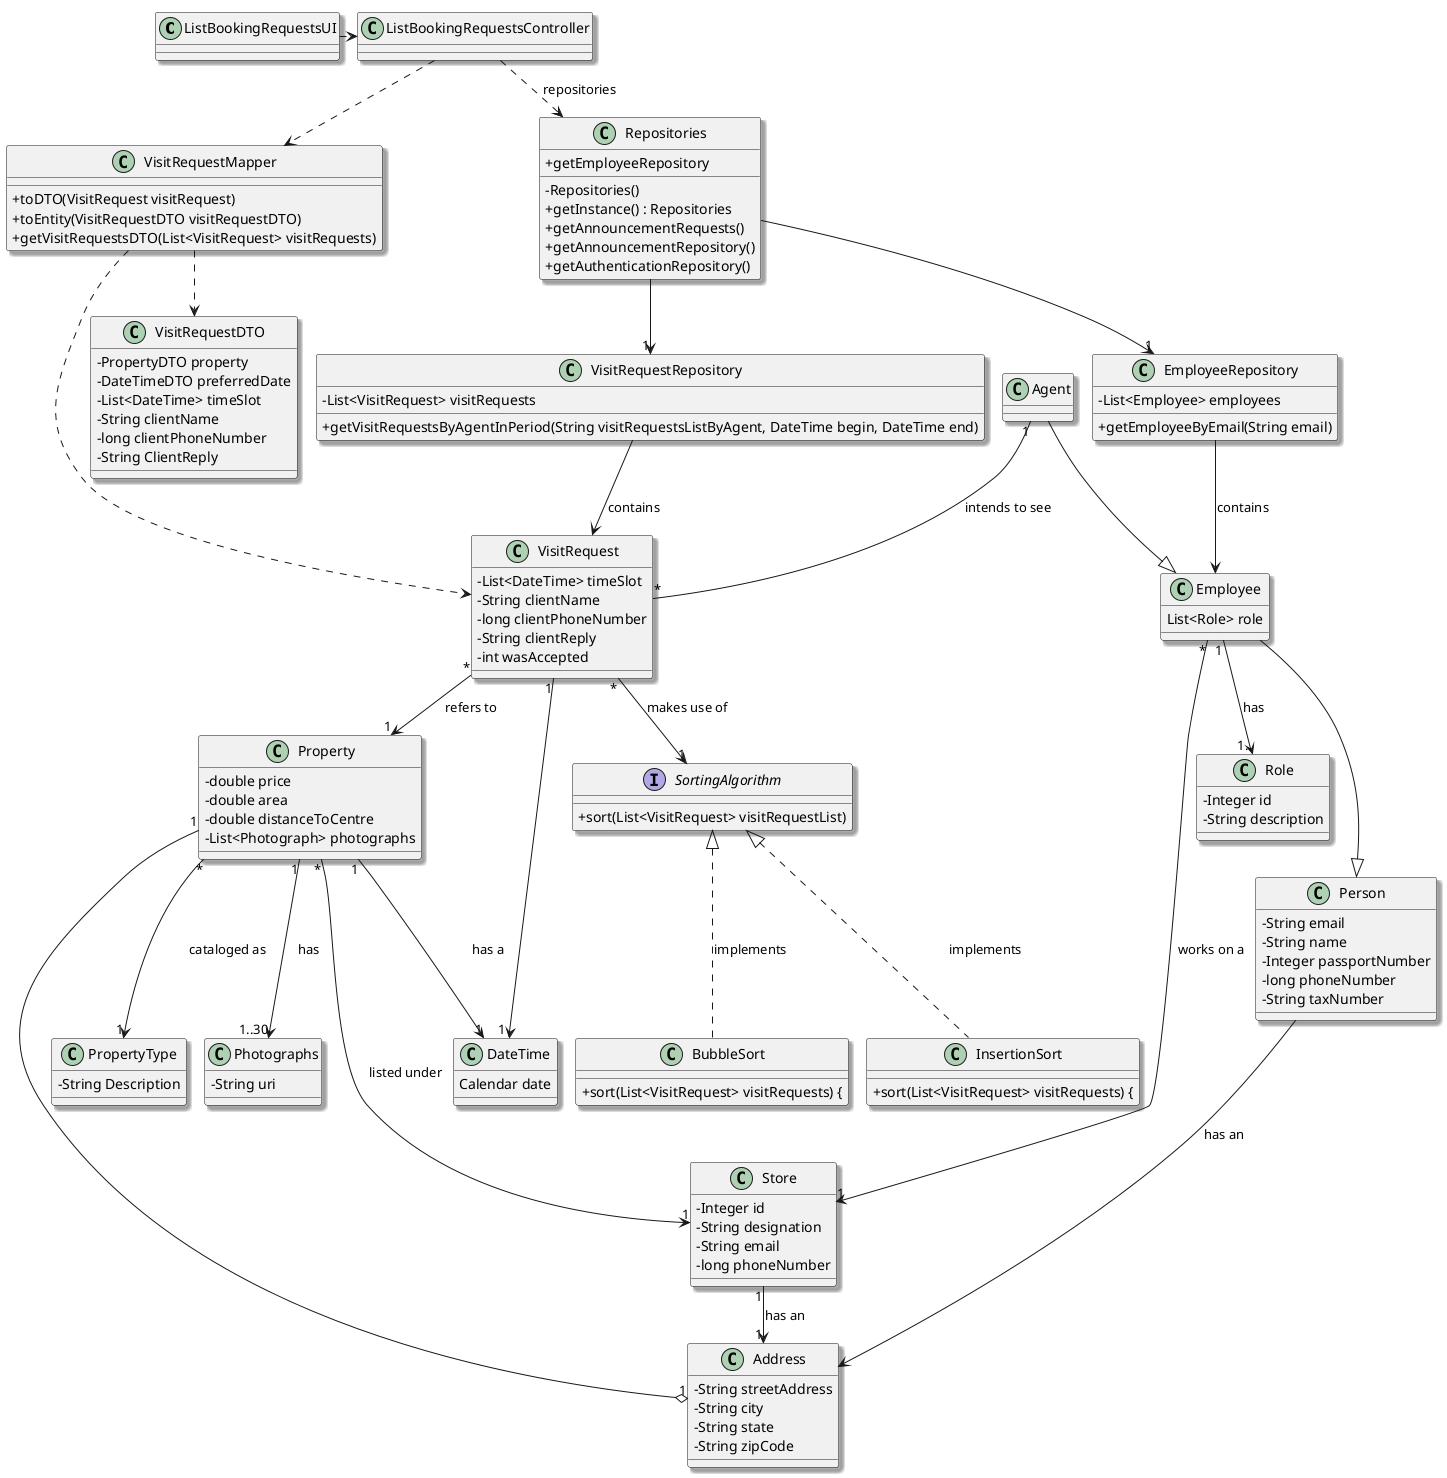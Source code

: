 @startuml
'skinparam monochrome true
skinparam packageStyle rectangle
skinparam shadowing true
'skinparam linetype polyline
skinparam linetype orto
'skinparam nodesep 50
!pragma layout smetana

skinparam classAttributeIconSize 0

'left to right direction

class ListBookingRequestsUI{

}

class ListBookingRequestsController{
}

class Repositories {
- Repositories()
+ getInstance() : Repositories
+ getAnnouncementRequests()
+ getAnnouncementRepository()
+getAuthenticationRepository()
+getEmployeeRepository

}

class VisitRequestRepository{
- List<VisitRequest> visitRequests
+ getVisitRequestsByAgentInPeriod(String visitRequestsListByAgent, DateTime begin, DateTime end)
}

class EmployeeRepository{
-List<Employee> employees
+getEmployeeByEmail(String email)


}

class VisitRequest{
-List<DateTime> timeSlot
-String clientName
-long clientPhoneNumber
-String clientReply
-int wasAccepted


}

class Property{
-double price
-double area
-double distanceToCentre
-List<Photograph> photographs



}

interface SortingAlgorithm{
+ sort(List<VisitRequest> visitRequestList)


}

class BubbleSort{
 +sort(List<VisitRequest> visitRequests) {



}


class InsertionSort{
 +sort(List<VisitRequest> visitRequests) {



}

class DateTime{
Calendar date

}

class Address{
 -String streetAddress
 -String city
 -String state
   -String zipCode

}

class PropertyType{
 -String Description

}
class Photographs{
-String uri
}

class Store{
 -Integer id
-String designation
- String email
- long phoneNumber


}

class Employee{
List<Role> role

}

class Role{
- Integer id
-String description
}

class Person{
-String email
-String name
-Integer passportNumber
-long phoneNumber
-String taxNumber

}


class VisitRequestMapper{
+ toDTO(VisitRequest visitRequest)
+ toEntity(VisitRequestDTO visitRequestDTO)
+getVisitRequestsDTO(List<VisitRequest> visitRequests)

}

class VisitRequestDTO{
-PropertyDTO property
-DateTimeDTO preferredDate
- List<DateTime> timeSlot
-String clientName
- long clientPhoneNumber
-String ClientReply






}






ListBookingRequestsUI .> ListBookingRequestsController

ListBookingRequestsController ..> Repositories: repositories


Repositories --> "1"VisitRequestRepository

Repositories --> "1" EmployeeRepository

VisitRequestRepository --> VisitRequest:contains
EmployeeRepository --> Employee:contains


VisitRequest"*" --> "1"Property: refers to

VisitRequest"1" --> "1 "DateTime


Property"1" --o "1" Address
Property "*" ---> "1" Store: listed under
Property "1" --> "1..30" Photographs: has

Property"*" --> "1" PropertyType: cataloged as >
Property"1" --> "1" DateTime: has a
''Property"*" --> "1" Client:  is selling

''Client'' --|> Person

Person --> Address: has an


Store"1" --> "1"Address: has an

ListBookingRequestsController ..> VisitRequestMapper

VisitRequestMapper ..> VisitRequest
VisitRequestMapper ..> VisitRequestDTO

Agent"1" -- "*" VisitRequest: intends to see

Agent --|>  Employee

Employee"*" --> "1"Store: works on a
Employee"1" --> "1.." Role: has
Employee --|>  Person


VisitRequest"*" -->"1" SortingAlgorithm: makes use of


SortingAlgorithm <|.. BubbleSort: implements

SortingAlgorithm <|.. InsertionSort: implements









@enduml